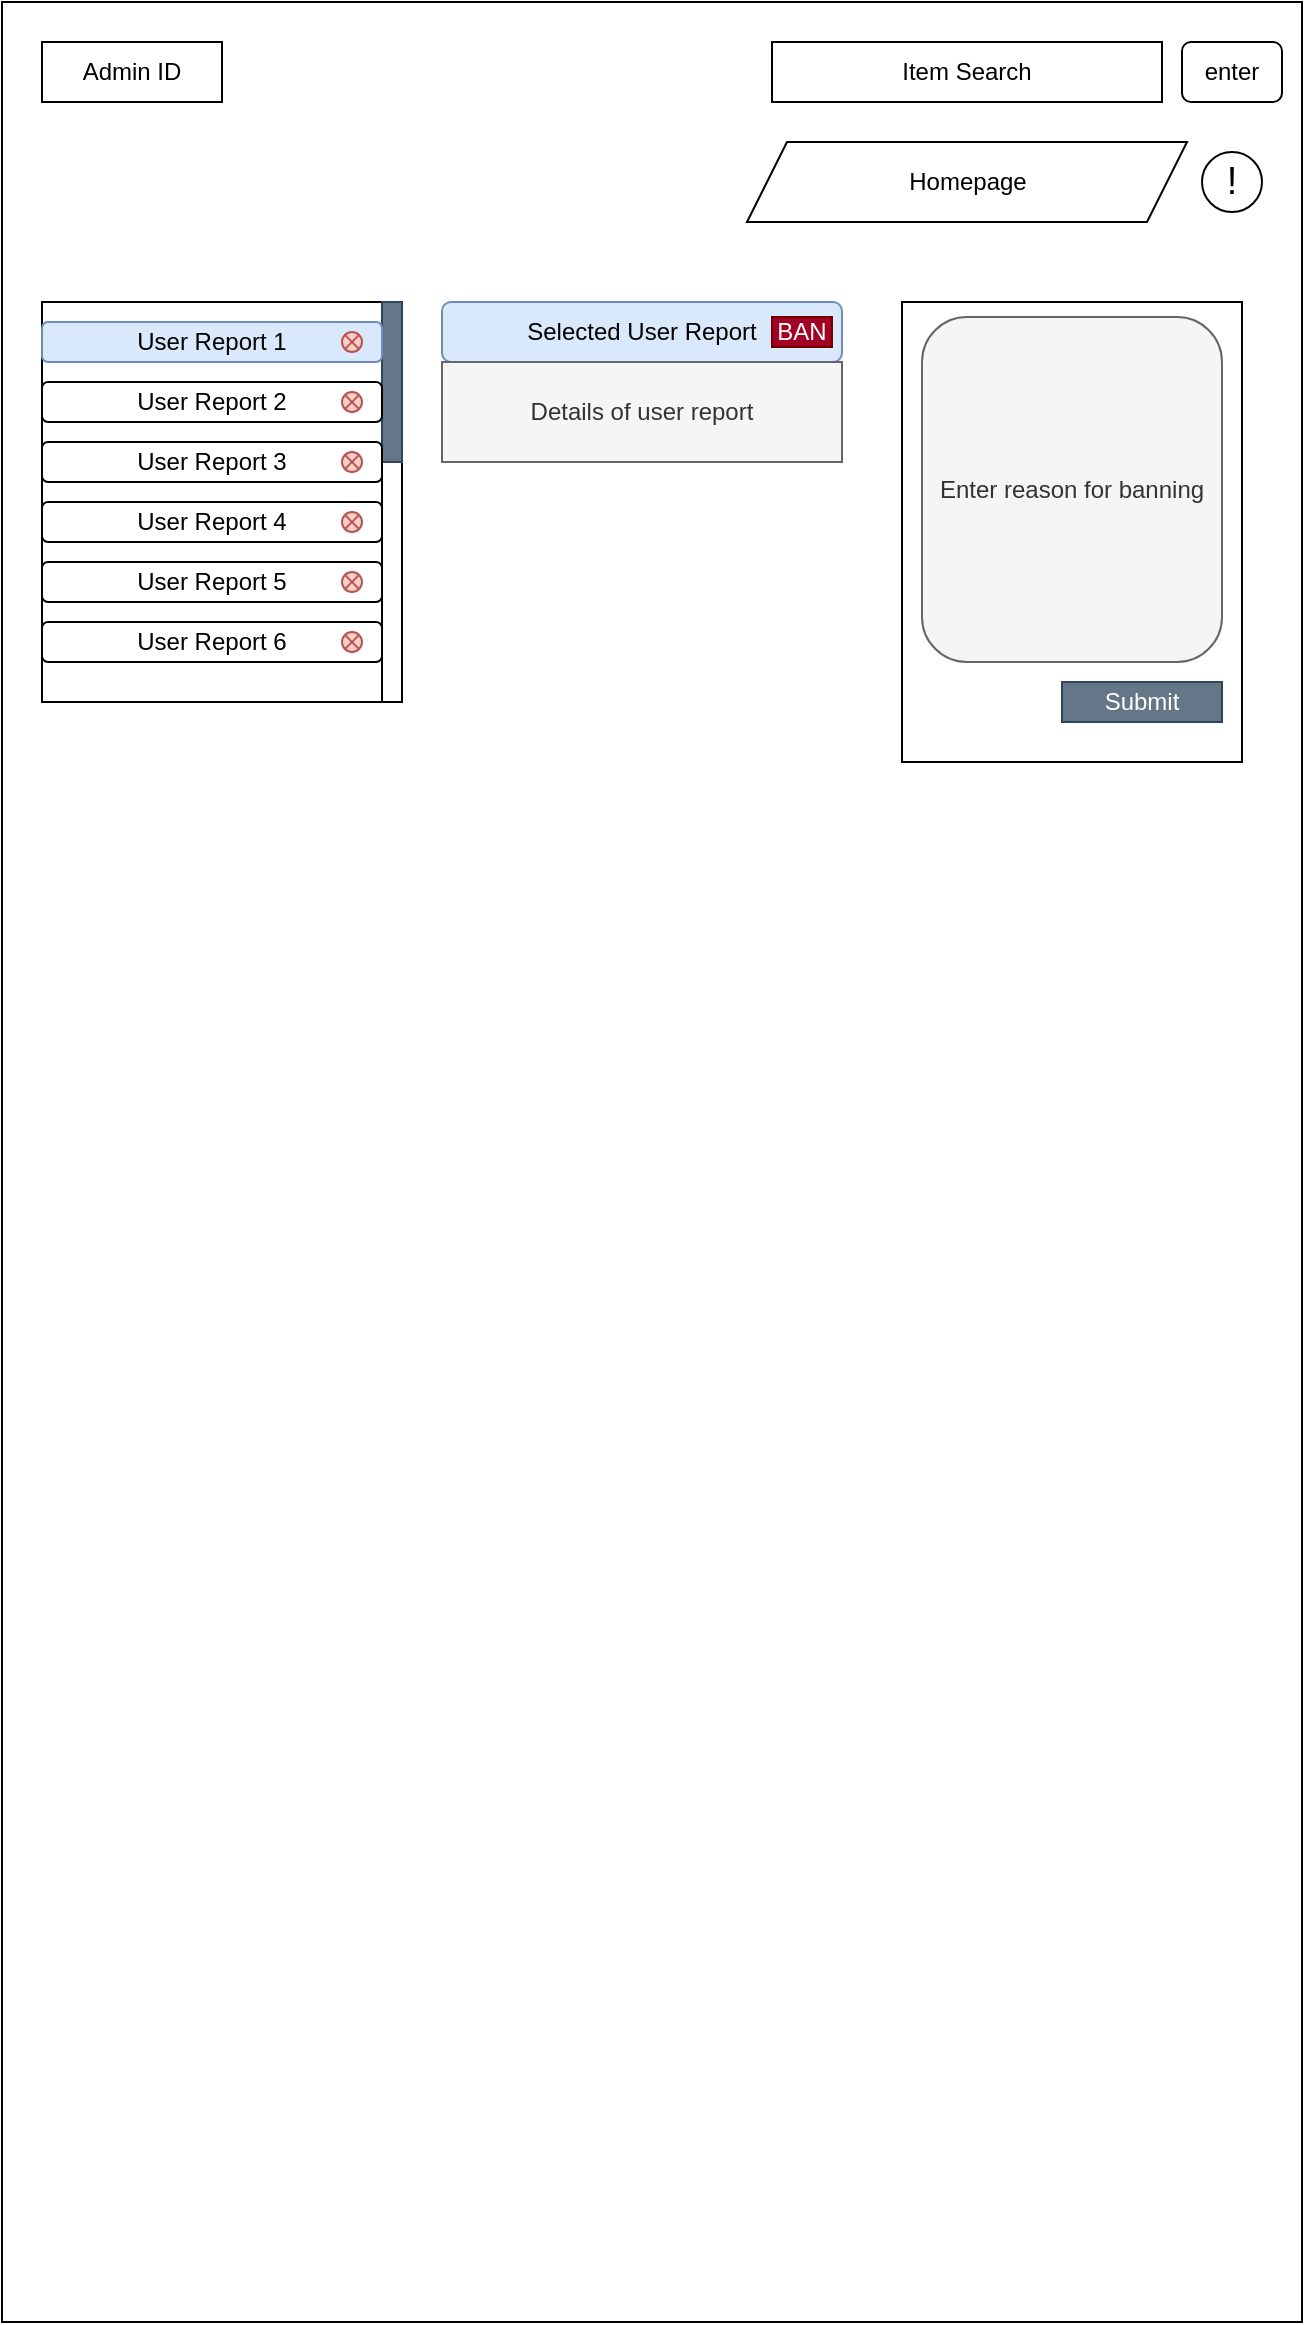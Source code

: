 <mxfile version="20.6.0" type="device"><diagram id="adi-rBpklPeXX_3Bi8u3" name="Page-1"><mxGraphModel dx="868" dy="474" grid="1" gridSize="10" guides="1" tooltips="1" connect="1" arrows="1" fold="1" page="1" pageScale="1" pageWidth="850" pageHeight="1100" math="0" shadow="0"><root><mxCell id="0"/><mxCell id="1" parent="0"/><mxCell id="ewFLmq8be3Ch0blYAwsD-1" value="" style="rounded=0;whiteSpace=wrap;html=1;" parent="1" vertex="1"><mxGeometry x="40" y="20" width="650" height="1160" as="geometry"/></mxCell><mxCell id="ewFLmq8be3Ch0blYAwsD-2" value="Admin ID" style="rounded=0;whiteSpace=wrap;html=1;" parent="1" vertex="1"><mxGeometry x="60" y="40" width="90" height="30" as="geometry"/></mxCell><mxCell id="ewFLmq8be3Ch0blYAwsD-6" value="Item Search" style="rounded=0;whiteSpace=wrap;html=1;" parent="1" vertex="1"><mxGeometry x="425" y="40" width="195" height="30" as="geometry"/></mxCell><mxCell id="ewFLmq8be3Ch0blYAwsD-7" value="enter" style="rounded=1;whiteSpace=wrap;html=1;" parent="1" vertex="1"><mxGeometry x="630" y="40" width="50" height="30" as="geometry"/></mxCell><mxCell id="ewFLmq8be3Ch0blYAwsD-9" value="Homepage" style="shape=parallelogram;perimeter=parallelogramPerimeter;whiteSpace=wrap;html=1;fixedSize=1;" parent="1" vertex="1"><mxGeometry x="412.5" y="90" width="220" height="40" as="geometry"/></mxCell><mxCell id="n3-iAX17DYfvHeBPrltb-7" value="&lt;p style=&quot;line-height: 120%; font-size: 19px;&quot;&gt;&lt;font face=&quot;Helvetica&quot;&gt;!&lt;/font&gt;&lt;/p&gt;" style="ellipse;whiteSpace=wrap;html=1;aspect=fixed;fontFamily=Tahoma;" parent="1" vertex="1"><mxGeometry x="640" y="95" width="30" height="30" as="geometry"/></mxCell><mxCell id="t5putT15I2uHI-V-qHaP-2" value="" style="rounded=0;whiteSpace=wrap;html=1;" vertex="1" parent="1"><mxGeometry x="60" y="170" width="180" height="200" as="geometry"/></mxCell><mxCell id="t5putT15I2uHI-V-qHaP-3" value="" style="rounded=0;whiteSpace=wrap;html=1;" vertex="1" parent="1"><mxGeometry x="230" y="170" width="10" height="200" as="geometry"/></mxCell><mxCell id="t5putT15I2uHI-V-qHaP-4" value="" style="rounded=0;whiteSpace=wrap;html=1;fillColor=#647687;fontColor=#ffffff;strokeColor=#314354;" vertex="1" parent="1"><mxGeometry x="230" y="170" width="10" height="80" as="geometry"/></mxCell><mxCell id="t5putT15I2uHI-V-qHaP-6" value="User Report 1" style="rounded=1;whiteSpace=wrap;html=1;fillColor=#dae8fc;strokeColor=#6c8ebf;" vertex="1" parent="1"><mxGeometry x="60" y="180" width="170" height="20" as="geometry"/></mxCell><mxCell id="t5putT15I2uHI-V-qHaP-7" value="User Report 2" style="rounded=1;whiteSpace=wrap;html=1;" vertex="1" parent="1"><mxGeometry x="60" y="210" width="170" height="20" as="geometry"/></mxCell><mxCell id="t5putT15I2uHI-V-qHaP-8" value="User Report 3" style="rounded=1;whiteSpace=wrap;html=1;" vertex="1" parent="1"><mxGeometry x="60" y="240" width="170" height="20" as="geometry"/></mxCell><mxCell id="t5putT15I2uHI-V-qHaP-9" value="User Report 4" style="rounded=1;whiteSpace=wrap;html=1;" vertex="1" parent="1"><mxGeometry x="60" y="270" width="170" height="20" as="geometry"/></mxCell><mxCell id="t5putT15I2uHI-V-qHaP-10" value="User Report 5" style="rounded=1;whiteSpace=wrap;html=1;" vertex="1" parent="1"><mxGeometry x="60" y="300" width="170" height="20" as="geometry"/></mxCell><mxCell id="t5putT15I2uHI-V-qHaP-11" value="User Report 6" style="rounded=1;whiteSpace=wrap;html=1;" vertex="1" parent="1"><mxGeometry x="60" y="330" width="170" height="20" as="geometry"/></mxCell><mxCell id="t5putT15I2uHI-V-qHaP-14" value="Selected User Report" style="rounded=1;whiteSpace=wrap;html=1;fillColor=#dae8fc;strokeColor=#6c8ebf;" vertex="1" parent="1"><mxGeometry x="260" y="170" width="200" height="30" as="geometry"/></mxCell><mxCell id="t5putT15I2uHI-V-qHaP-16" value="Details of user report" style="rounded=0;whiteSpace=wrap;html=1;fillColor=#f5f5f5;fontColor=#333333;strokeColor=#666666;" vertex="1" parent="1"><mxGeometry x="260" y="200" width="200" height="50" as="geometry"/></mxCell><mxCell id="t5putT15I2uHI-V-qHaP-21" value="" style="shape=sumEllipse;perimeter=ellipsePerimeter;whiteSpace=wrap;html=1;backgroundOutline=1;aspect=fixed;fillColor=#f8cecc;strokeColor=#b85450;" vertex="1" parent="1"><mxGeometry x="210" y="185" width="10" height="10" as="geometry"/></mxCell><mxCell id="t5putT15I2uHI-V-qHaP-25" value="" style="shape=sumEllipse;perimeter=ellipsePerimeter;whiteSpace=wrap;html=1;backgroundOutline=1;aspect=fixed;fillColor=#f8cecc;strokeColor=#b85450;" vertex="1" parent="1"><mxGeometry x="210" y="215" width="10" height="10" as="geometry"/></mxCell><mxCell id="t5putT15I2uHI-V-qHaP-26" value="" style="shape=sumEllipse;perimeter=ellipsePerimeter;whiteSpace=wrap;html=1;backgroundOutline=1;aspect=fixed;fillColor=#f8cecc;strokeColor=#b85450;" vertex="1" parent="1"><mxGeometry x="210" y="245" width="10" height="10" as="geometry"/></mxCell><mxCell id="t5putT15I2uHI-V-qHaP-27" value="" style="shape=sumEllipse;perimeter=ellipsePerimeter;whiteSpace=wrap;html=1;backgroundOutline=1;aspect=fixed;fillColor=#f8cecc;strokeColor=#b85450;" vertex="1" parent="1"><mxGeometry x="210" y="275" width="10" height="10" as="geometry"/></mxCell><mxCell id="t5putT15I2uHI-V-qHaP-28" value="" style="shape=sumEllipse;perimeter=ellipsePerimeter;whiteSpace=wrap;html=1;backgroundOutline=1;aspect=fixed;fillColor=#f8cecc;strokeColor=#b85450;" vertex="1" parent="1"><mxGeometry x="210" y="305" width="10" height="10" as="geometry"/></mxCell><mxCell id="t5putT15I2uHI-V-qHaP-29" value="" style="shape=sumEllipse;perimeter=ellipsePerimeter;whiteSpace=wrap;html=1;backgroundOutline=1;aspect=fixed;fillColor=#f8cecc;strokeColor=#b85450;" vertex="1" parent="1"><mxGeometry x="210" y="335" width="10" height="10" as="geometry"/></mxCell><mxCell id="t5putT15I2uHI-V-qHaP-30" value="" style="rounded=0;whiteSpace=wrap;html=1;" vertex="1" parent="1"><mxGeometry x="490" y="170" width="170" height="230" as="geometry"/></mxCell><mxCell id="t5putT15I2uHI-V-qHaP-31" value="BAN" style="rounded=0;whiteSpace=wrap;html=1;fillColor=#a20025;fontColor=#ffffff;strokeColor=#6F0000;" vertex="1" parent="1"><mxGeometry x="425" y="177.5" width="30" height="15" as="geometry"/></mxCell><mxCell id="t5putT15I2uHI-V-qHaP-32" value="Enter reason for banning" style="rounded=1;whiteSpace=wrap;html=1;align=center;fillColor=#f5f5f5;fontColor=#333333;strokeColor=#666666;" vertex="1" parent="1"><mxGeometry x="500" y="177.5" width="150" height="172.5" as="geometry"/></mxCell><mxCell id="t5putT15I2uHI-V-qHaP-33" value="Submit" style="rounded=0;whiteSpace=wrap;html=1;fillColor=#647687;fontColor=#ffffff;strokeColor=#314354;" vertex="1" parent="1"><mxGeometry x="570" y="360" width="80" height="20" as="geometry"/></mxCell></root></mxGraphModel></diagram></mxfile>